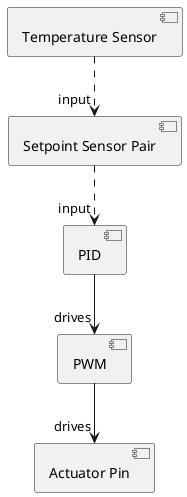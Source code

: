 @startuml Basic control chain
component PID
component PWM
component Pin as "Actuator Pin"
component SSP as "Setpoint Sensor Pair"
component Sensor as "Temperature Sensor"

Sensor .down.> "input" SSP
SSP .down.> "input" PID
PID -down-> "drives" PWM
PWM -down-> "drives" Pin

@enduml